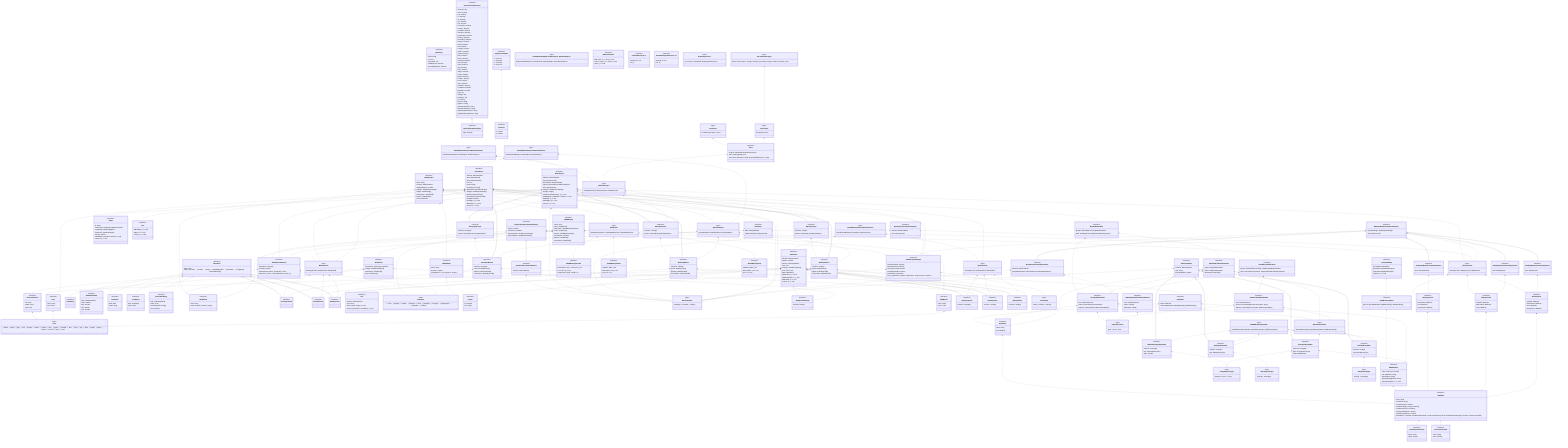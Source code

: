 classDiagram
class MenuProp {
  <<interface>>
  name: string
  icon: any
  component: any
  needsReport?: boolean
  openedOnMobile?: boolean
}



class GenericContainerProps {
  <<interface>>
  element?: any
  xxxl?: boolean
  xxl?: boolean
  xl?: boolean
  lg?: boolean
  sm?: boolean
  full?: boolean
  horizontal?: boolean
  vertical?: boolean
  rounded?: boolean
  colorless?: boolean
  transparent?: boolean
  primary?: boolean
  secondary?: boolean
  tertiary?: boolean
  black?: boolean
  red?: boolean
  orange?: boolean
  amber?: boolean
  yellow?: boolean
  lime?: boolean
  green?: boolean
  emerald?: boolean
  teal?: boolean
  cyan?: boolean
  sky?: boolean
  blue?: boolean
  indigo?: boolean
  violet?: boolean
  purple?: boolean
  fuchsia?: boolean
  pink?: boolean
  rose?: boolean
  clickable?: boolean
  focusable?: boolean
  disabled?: boolean
  svg?: any
  leftSvg?: any
  rightSvg?: any
  src?: string
  leftSrc?: string
  rightSrc?: string
  containerClasses?: string
  illustrationClasses?: string
  leftIllustrationClasses?: string
  rightIllustrationClasses?: string
}



class GenericIllustrationProps {
  <<interface>>
  right?: boolean
}

GenericContainerProps <|-- GenericIllustrationProps

class Color {
  <<type>>
  | 'black'   | 'white'   | 'gray'   | 'red'   | 'orange'   | 'amber'   | 'yellow'   | 'lime'   | 'green'   | 'emerald'   | 'teal'   | 'cyan'   | 'sky'   | 'blue'   | 'indigo'   | 'violet'   | 'purple'   | 'fuchsia'   | 'pink'   | 'rose'
}



class MathNumberObject {
  <<interface>>
  [key: string]: MathNumber | MathNumber[] | MathNumber[][]
}
MathNumberObject <.. MathNumber


class ComputedData {
  <<interface>>
  raw: MathNumberObject
  parameters: MathNumberObject
  computed: MathNumberObject
  compute: #40;#41; =#62; void
}
ComputedData <.. MathNumberObject


class DataLabel {
  <<interface>>
  name: string
  unit: MathUnit
}
DataLabel <.. MathUnit


class DataValue {
  <<interface>>
  label: DataLabel
  value: MathNumber | MathNumber[] | MathNumber[][]
}
DataValue <.. DataLabel
DataValue <.. MathNumber


class BaseDrop {
  <<interface>>
  data: ComputedData
  additionnalFields: MachineField[]
}
BaseDrop <.. ComputedData
BaseDrop <.. MachineField


class JSONDrop {
  <<interface>>

}



class BaseField {
  <<interface>>
  label: string
  value: | boolean     | number     | string     | SlidableNumber     | DateValue     | LongString     | SelectableString
}
BaseField <.. SlidableNumber
BaseField <.. DateValue
BaseField <.. LongString
BaseField <.. SelectableString


class JSONField {
  <<interface>>
  label: string
  value: boolean | number | string
}



class SlidableNumber {
  <<interface>>
  kind: 'slidableNumber'
  value: number
  step: number
  min: number
  max: number
}



class DateValue {
  <<interface>>
  kind: 'date'
  value: string
}



class LongString {
  <<interface>>
  kind: 'longString'
  value: string
}



class SelectableString {
  <<interface>>
  kind: 'selectableString'
  value: string
  possibleValues: string[]
  strict: boolean
}



class HeavydynField {
  <<interface>>

}

BaseField <|-- HeavydynField

class MaxidynField {
  <<interface>>

}

BaseField <|-- MaxidynField

class MinidynField {
  <<interface>>

}

BaseField <|-- MinidynField

class MachineField {
  <<type>>
  HeavydynField | MaxidynField | MinidynField
}
MachineField <.. HeavydynField
MachineField <.. MaxidynField
MachineField <.. MinidynField


class Icon {
  <<interface>>
  element: HTMLElement
  color: string
  setText: #40;text: string#41; =#62; void
  setIcon: #40;iconName: IconName#41; =#62; void
}



class IconName {
  <<type>>
  | 'circle'   | 'triangle'   | 'square'   | 'rhombus'   | 'flare'   | 'pentagon'   | 'hexagon'   | 'hexagonAlt'   | 'heptagon'   | 'octagon'
}



class Image {
  <<interface>>
  id: string
  sourceData: mapboxgl.ImageSourceRaw
  markerNW: mapboxgl.Marker
  markerSE: mapboxgl.Marker
  opacity: number
  addToMap: #40;isVisible: boolean#41; =#62; void
  remove: #40;#41; =#62; void
}



class JSONImage {
  <<interface>>
  name: string
  opacity?: number
  coordinates?: #123;     nw: LngLat     se: LngLat   #125;
}
JSONImage <.. LngLat


class ImageCoordinates {
  <<interface>>
  tl: XYCoord
  tr: XYCoord
  bl: XYCoord
  br: XYCoord
}
ImageCoordinates <.. XYCoord


class Line {
  <<interface>>
  addToMap: #40;#41; =#62; void
  update: #40;#41; =#62; void
  remove: #40;#41; =#62; void
}



class MathNumber {
  <<interface>>
  value: math.Unit | number
  unit: MathUnit | string
  displayString: string
  displayStringWithUnit: string
  toDisplayedValue: #40;#41; =#62; void
}
MathNumber <.. MathUnit


class MathUnit {
  <<interface>>
  name: string
  currentUnit: string
  currentPrecision: number
  possibleSettings: [string, number][]
  possiblePrecisions: number[]
  minDisplayedValue?: number
  maxDisplayedValue?: number
  thresholds?: #123;     selected: PredefinedThreshold | CustomThreshold | null     list: PredefinedThreshold[]     // custom: CustomThreshold   #125;
}
MathUnit <.. PredefinedThreshold
MathUnit <.. CustomThreshold


class BasePoint {
  <<interface>>
  machine: MachineName
  number: number
  marker: mapboxgl.Marker
  icon: Icon
  settings: JSONPointSettings
  zone: Zone | null
  data: DataValue[]
  updateText: #40;#41; =#62; void
  updateVisibility: #40;#41; =#62; void
  addToMap: #40;#41; =#62; void
  remove: #40;#41; =#62; void
}
BasePoint <.. MachineName
BasePoint <.. Icon
BasePoint <.. JSONPointSettings
BasePoint <.. Zone
BasePoint <.. DataValue


class BasePointCreatorParameters {
  <<interface>>
  machine: MachineName
}
BasePointCreatorParameters <.. MachineName
MachinePointCreatorParameters <|-- BasePointCreatorParameters

class JSONPoint {
  <<interface>>
  coordinates: mapboxgl.LngLatLike
  settings: JSONPointSettings
  informations: JSONField[]
  drops: JSONDrop[]
}
JSONPoint <.. JSONPointSettings
JSONPoint <.. JSONField
JSONPoint <.. JSONDrop


class JSONPointSettings {
  <<interface>>
  isVisible: boolean
}



class HeavydynPoint {
  <<interface>>
  machine: 'heavydyn'
}

BasePoint <|-- HeavydynPoint

class MaxidynPoint {
  <<interface>>
  machine: 'maxidyn'
}

BasePoint <|-- MaxidynPoint

class MinidynPoint {
  <<interface>>
  machine: 'minidyn'
}

BasePoint <|-- MinidynPoint

class MachinePoint {
  <<type>>
  HeavydynPoint | MaxidynPoint | MinidynPoint
}
MachinePoint <.. HeavydynPoint
MachinePoint <.. MaxidynPoint
MachinePoint <.. MinidynPoint


class PartialMachinePoint~MachinePoint~ {
  <<type>>
  PartialExtendedObject#60;   BasePoint,   MachinePoint #62;
}
PartialMachinePoint~MachinePoint~ <.. BasePoint
PartialMachinePoint~MachinePoint~ <.. MachinePoint


class MachinePointCreatorParameters {
  <<interface>>
  number: number
  iconName: IconName
  projectSettings: JSONProjectSettings
  reportSettings: JSONReportSettings
}
MachinePointCreatorParameters <.. IconName
MachinePointCreatorParameters <.. JSONProjectSettings
MachinePointCreatorParameters <.. JSONReportSettings


class BaseProject {
  <<interface>>
  machine: MachineName
  name: MachineField
  informations: MachineField[]
  reports: SelectableList#60;MachineReport#62;
  units: MachineUnits
  settings: JSONProjectSettings
  images: Image[]
  refreshLinesAndImages: #40;#41; =#62; void
  setMapStyle: #40;styleIndex: number#41; =#62; void
  fitOnMap: #40;#41; =#62; void
  addToMap: #40;#41; =#62; void
  remove: #40;#41; =#62; void
}
BaseProject <.. MachineName
BaseProject <.. MachineField
BaseProject <.. MachineReport
BaseProject <.. MachineUnits
BaseProject <.. JSONProjectSettings
BaseProject <.. Image


class BaseProjectCreatorParameters {
  <<interface>>
  machine: MachineName
  units: MachineUnits
}
BaseProjectCreatorParameters <.. MachineName
BaseProjectCreatorParameters <.. MachineUnits


class JSONProject {
  <<interface>>
  name: string
  machine: MachineName
  selectedReport?: number
  settings: JSONProjectSettings
  images: JSONImage[]
  informations: JSONField[]
  reports: JSONReport[]
  units: JSONUnits
}
JSONProject <.. MachineName
JSONProject <.. JSONProjectSettings
JSONProject <.. JSONImage
JSONProject <.. JSONField
JSONProject <.. JSONReport
JSONProject <.. JSONUnits


class MachineName {
  <<type>>
  'heavydyn' | 'maxidyn' | 'minidyn'
}



class JSONProjectSettings {
  <<interface>>
  arePointsVisible: boolean
  arePointsLinked: boolean
  arePointsLocked: boolean
  areImagesVisible: boolean
  pointsState: PointsState
  map: #123;     styleIndex: number     coordinates?: LngLat     zoom?: number   #125;
}
JSONProjectSettings <.. PointsState
JSONProjectSettings <.. LngLat


class PointsState {
  <<type>>
  'value' | 'number' | 'nothing'
}



class HeavydynProject {
  <<interface>>
  machine: 'heavydyn'
  reports: SelectableList#60;HeavydynReport#62;
}
HeavydynProject <.. HeavydynReport
BaseProject <|-- HeavydynProject

class HeavydynUnits {
  <<interface>>
  deformation: MathUnit
  force: MathUnit
  temperature: MathUnit
}
HeavydynUnits <.. MathUnit


class JSONHeavydynUnits {
  <<interface>>
  deformation: 'mm' | '1/100 mm' | 'um'
  force: 'N' | 'kN' | 'lbs'
  temperature: 'degC' | 'degF' | 'K'
}



class MaxidynProject {
  <<interface>>
  machine: 'maxidyn'
  reports: SelectableList#60;MaxidynReport#62;
}
MaxidynProject <.. MaxidynReport
BaseProject <|-- MaxidynProject

class MaxidynUnits {
  <<interface>>
  modulus: MathUnit
  deformation: MathUnit
  force: MathUnit
}
MaxidynUnits <.. MathUnit


class JSONMaxidynUnits {
  <<interface>>
  modulus: 'MPa' | 'kN'
  deformation: 'mm' | 'um'
  force: 'N' | 'kN'
}



class MinidynProject {
  <<interface>>
  machine: 'minidyn'
  reports: SelectableList#60;MinidynReport#62;
}
MinidynProject <.. MinidynReport
BaseProject <|-- MinidynProject

class MinidynUnits {
  <<interface>>
  modulus: MathUnit
  deformation: MathUnit
  force: MathUnit
  temperature: MathUnit
}
MinidynUnits <.. MathUnit


class JSONMinidynUnits {
  <<interface>>
  modulus: 'MPa' | 'kN'
  deformation: 'mm' | 'um'
  force: 'N' | 'kN'
}



class MachineProject {
  <<type>>
  HeavydynProject | MaxidynProject | MinidynProject
}
MachineProject <.. HeavydynProject
MachineProject <.. MaxidynProject
MachineProject <.. MinidynProject


class PartialMachineProject~MachineProject~ {
  <<type>>
  PartialExtendedObject#60;   BaseProject,   MachineProject #62;
}
PartialMachineProject~MachineProject~ <.. BaseProject
PartialMachineProject~MachineProject~ <.. MachineProject


class JSONUnits {
  <<type>>
  JSONHeavydynUnits | JSONMaxidynUnits | JSONMinidynUnits
}
JSONUnits <.. JSONHeavydynUnits
JSONUnits <.. JSONMaxidynUnits
JSONUnits <.. JSONMinidynUnits


class MachineUnits {
  <<type>>
  HeavydynUnits | MaxidynUnits | MinidynUnits
}
MachineUnits <.. HeavydynUnits
MachineUnits <.. MaxidynUnits
MachineUnits <.. MinidynUnits


class BaseReport {
  <<interface>>
  machine: MachineName
  name: MachineField
  points: MachinePoint[]
  line: Line
  zones: Zone[]
  screenshots: string[]
  dataLabels: ReportDataLabels
  settings: JSONReportSettings
  platform: MachineField[]
  informations: MachineField[]
  isOnMap: boolean
  fitOnMap: #40;#41; =#62; void
  addToMap: #40;#41; =#62; void
  remove: #40;#41; =#62; void
}
BaseReport <.. MachineName
BaseReport <.. MachineField
BaseReport <.. MachinePoint
BaseReport <.. Line
BaseReport <.. Zone
BaseReport <.. ReportDataLabels
BaseReport <.. JSONReportSettings


class ReportDataLabels {
  <<interface>>
  groups: SelectableList#60;GroupedDataLabels#62;
  table: SelectableList#60;TableDataLabelsParameters#62;
}
ReportDataLabels <.. GroupedDataLabels
ReportDataLabels <.. TableDataLabelsParameters


class GroupedDataLabels {
  <<interface>>
  from: DataLabelsFrom
  choices: SelectableList#60;DataLabel#62;
  indexes?: SelectableList#60;MachineDropIndex#62;
}
GroupedDataLabels <.. DataLabelsFrom
GroupedDataLabels <.. DataLabel
GroupedDataLabels <.. MachineDropIndex


class TableDataLabelsParameters {
  <<interface>>
  group: GroupedDataLabels
  index?: MachineDropIndex
  dataLabels: DataLabel[]
}
TableDataLabelsParameters <.. GroupedDataLabels
TableDataLabelsParameters <.. MachineDropIndex
TableDataLabelsParameters <.. DataLabel


class BaseReportCreatorParameters {
  <<interface>>
  machine: MachineName
  groupedDataLabels: SelectableList#60;GroupedDataLabels#62;
}
BaseReportCreatorParameters <.. MachineName
BaseReportCreatorParameters <.. GroupedDataLabels
MachineReportCreatorParameters <|-- BaseReportCreatorParameters

class JSONReport {
  <<interface>>
  name: string
  points: JSONPoint[]
  dataLabels: JSONReportDataLabels
  zones: JSONZone[]
  settings: JSONReportSettings
  screenshots: number[]
  platform: JSONField[]
  informations: JSONField[]
}
JSONReport <.. JSONPoint
JSONReport <.. JSONReportDataLabels
JSONReport <.. JSONZone
JSONReport <.. JSONReportSettings
JSONReport <.. JSONField


class JSONReportDataLabels {
  <<interface>>
  groups: SelectableList#60;number, JSONGroupedDataLabels#62;
  table: SelectableList#60;number, JSONTableDataLabelsParameters#62;
}
JSONReportDataLabels <.. JSONGroupedDataLabels
JSONReportDataLabels <.. JSONTableDataLabelsParameters


class JSONGroupedDataLabels {
  <<interface>>
  from: DataLabelsFrom
  choices: SelectableOptionalList#60;number, string#62;
  indexes?: SelectableList#60;number, MachineDropIndex#62;
}
JSONGroupedDataLabels <.. DataLabelsFrom
JSONGroupedDataLabels <.. MachineDropIndex


class JSONTableDataLabelsParameters {
  <<interface>>
  from: DataLabelsFrom
  index?: number
  dataLabels: string[]
}
JSONTableDataLabelsParameters <.. DataLabelsFrom


class DataLabelsFrom {
  <<type>>
  'Drop' | 'Test' | 'Zone'
}



class JSONReportSettings {
  <<interface>>
  iconName: IconName
  isVisible: boolean
  selectedColorization: 'Threshold' | 'Zone'
  threshold: #123;     colors: ThresholdColors     custom: #123;#125;   #125;
}
JSONReportSettings <.. IconName
JSONReportSettings <.. ThresholdColors


class ThresholdColors {
  <<interface>>
  low: Color
  middle: Color
  high: Color
}
ThresholdColors <.. Color


class BaseDropIndex {
  <<interface>>
  machine: MachineName
  type: string
  displayedIndex: number
}
BaseDropIndex <.. MachineName


class HeavydynReport {
  <<interface>>
  machine: 'heavydyn'
  points: HeavydynPoint[]
  platform: HeavydynField[]
  informations: HeavydynField[]
}
HeavydynReport <.. HeavydynPoint
HeavydynReport <.. HeavydynField
BaseReport <|-- HeavydynReport

class HeavydynReportCreatorParameters {
  <<interface>>
  units: HeavydynUnits
}
HeavydynReportCreatorParameters <.. HeavydynUnits
MachineReportCreatorParameters <|-- HeavydynReportCreatorParameters

class HeavydynDropType {
  <<type>>
  'Distance' | 'Force' | 'Time'
}



class HeavydynDropIndex {
  <<interface>>
  machine: 'heavydyn'
  type: HeavydynDropType
  value: MathNumber
}
HeavydynDropIndex <.. HeavydynDropType
HeavydynDropIndex <.. MathNumber
BaseDropIndex <|-- HeavydynDropIndex

class JSONHeavydynDropIndex {
  <<interface>>
  machine: 'heavydyn'
  type: HeavydynDropType
  value: number
}
JSONHeavydynDropIndex <.. HeavydynDropType
BaseDropIndex <|-- JSONHeavydynDropIndex

class MaxidynReport {
  <<interface>>
  machine: 'maxidyn'
  points: MaxidynPoint[]
  platform: MaxidynField[]
  informations: MaxidynField[]
}
MaxidynReport <.. MaxidynPoint
MaxidynReport <.. MaxidynField
BaseReport <|-- MaxidynReport

class MaxidynReportCreatorParameters {
  <<interface>>
  units: MaxidynUnits
}
MaxidynReportCreatorParameters <.. MaxidynUnits
MachineReportCreatorParameters <|-- MaxidynReportCreatorParameters

class MaxidynDropType {
  <<type>>
  'Training' | 'Averaging'
}



class MaxidynDropIndex {
  <<interface>>
  machine: 'maxidyn'
  type: MaxidynDropType
}
MaxidynDropIndex <.. MaxidynDropType
BaseDropIndex <|-- MaxidynDropIndex

class MinidynReport {
  <<interface>>
  machine: 'minidyn'
  points: MinidynPoint[]
  platform: MinidynField[]
  informations: MinidynField[]
}
MinidynReport <.. MinidynPoint
MinidynReport <.. MinidynField
BaseReport <|-- MinidynReport

class MinidynReportCreatorParameters {
  <<interface>>
  units: MinidynUnits
}
MinidynReportCreatorParameters <.. MinidynUnits
MachineReportCreatorParameters <|-- MinidynReportCreatorParameters

class MinidynDropType {
  <<type>>
  'Training' | 'Averaging'
}



class MinidynDropIndex {
  <<interface>>
  machine: 'minidyn'
  type: MinidynDropType
}
MinidynDropIndex <.. MinidynDropType
BaseDropIndex <|-- MinidynDropIndex

class MachineReport {
  <<type>>
  HeavydynReport | MaxidynReport | MinidynReport
}
MachineReport <.. HeavydynReport
MachineReport <.. MaxidynReport
MachineReport <.. MinidynReport


class PartialMachineReport~MachineReport~ {
  <<type>>
  PartialExtendedObject#60;   BaseReport,   MachineReport #62;
}
PartialMachineReport~MachineReport~ <.. BaseReport
PartialMachineReport~MachineReport~ <.. MachineReport


class MachineReportCreatorParameters {
  <<interface>>
  projectSettings: JSONProjectSettings
  units: MachineUnits
}
MachineReportCreatorParameters <.. JSONProjectSettings
MachineReportCreatorParameters <.. MachineUnits


class MachineDropIndex {
  <<type>>
  HeavydynDropIndex | MaxidynDropIndex | MinidynDropIndex
}
MachineDropIndex <.. HeavydynDropIndex
MachineDropIndex <.. MaxidynDropIndex
MachineDropIndex <.. MinidynDropIndex


class JSONMachineDropIndex {
  <<type>>
  | JSONHeavydynDropIndex   | MaxidynDropIndex   | MinidynDropIndex
}
JSONMachineDropIndex <.. JSONHeavydynDropIndex
JSONMachineDropIndex <.. MaxidynDropIndex
JSONMachineDropIndex <.. MinidynDropIndex


class CustomThreshold {
  <<interface>>
  name: string
  value: number
}



class PredefinedThreshold {
  <<interface>>
  name: string
  value: number
}



class PartialExtendedObject~BaseObject, MachineObject~ {
  <<type>>
  Required#60;BaseObject#62; &   Partial#60;Omit#60;MachineObject, keyof BaseObject#62;#62;
}



class WatcherHandler {
  <<interface>>
  add: #40;stop: #40;#41; =#62; void#41; =#62; void
  remove: #40;stop: #40;#41; =#62; void#41; =#62; void
  clean: #40;#41; =#62; void
}



class Zone {
  <<interface>>
  name: string
  color: Color
}
Zone <.. Color


class JSONZone {
  <<interface>>
  name: string
  color?: Color
}
JSONZone <.. Color


class LngLat {
  <<interface>>
  lng: number
  lat: number
}



class XYCoord {
  <<interface>>
  x: number
  y: number
}



class SelectableList~S, L~ {
  <<interface>>
  selected: S | null
  list: L[]
}



class SelectableOptionalList~S, L~ {
  <<interface>>
  selected: S | null
  list?: L[]
}



class DeepRequired~T~ {
  <<type>>
  #123;   [K in keyof T]: Required#60;DeepRequired#60;T[K]#62;#62; #125;
}



class Store {
  <<interface>>
  projects: SelectableList#60;MachineProject#62;
  map: mapboxgl.Map | null
  save: #40;key: StoreKeys, value: StoreSaveableTypes#41; =#62; void
}
Store <.. MachineProject


class StoreKeys {
  <<type>>
  Exclude#60;keyof Store, 'save'#62;
}
StoreKeys <.. Store


class StoreTypes {
  <<type>>
  Store[keyof Store]
}
StoreTypes <.. Store


class StoreSaveableTypes {
  <<type>>
  Extract#60;   StoreTypes,   string[] | number[] | boolean[] | string | number | boolean | null #62;
}
StoreSaveableTypes <.. StoreTypes